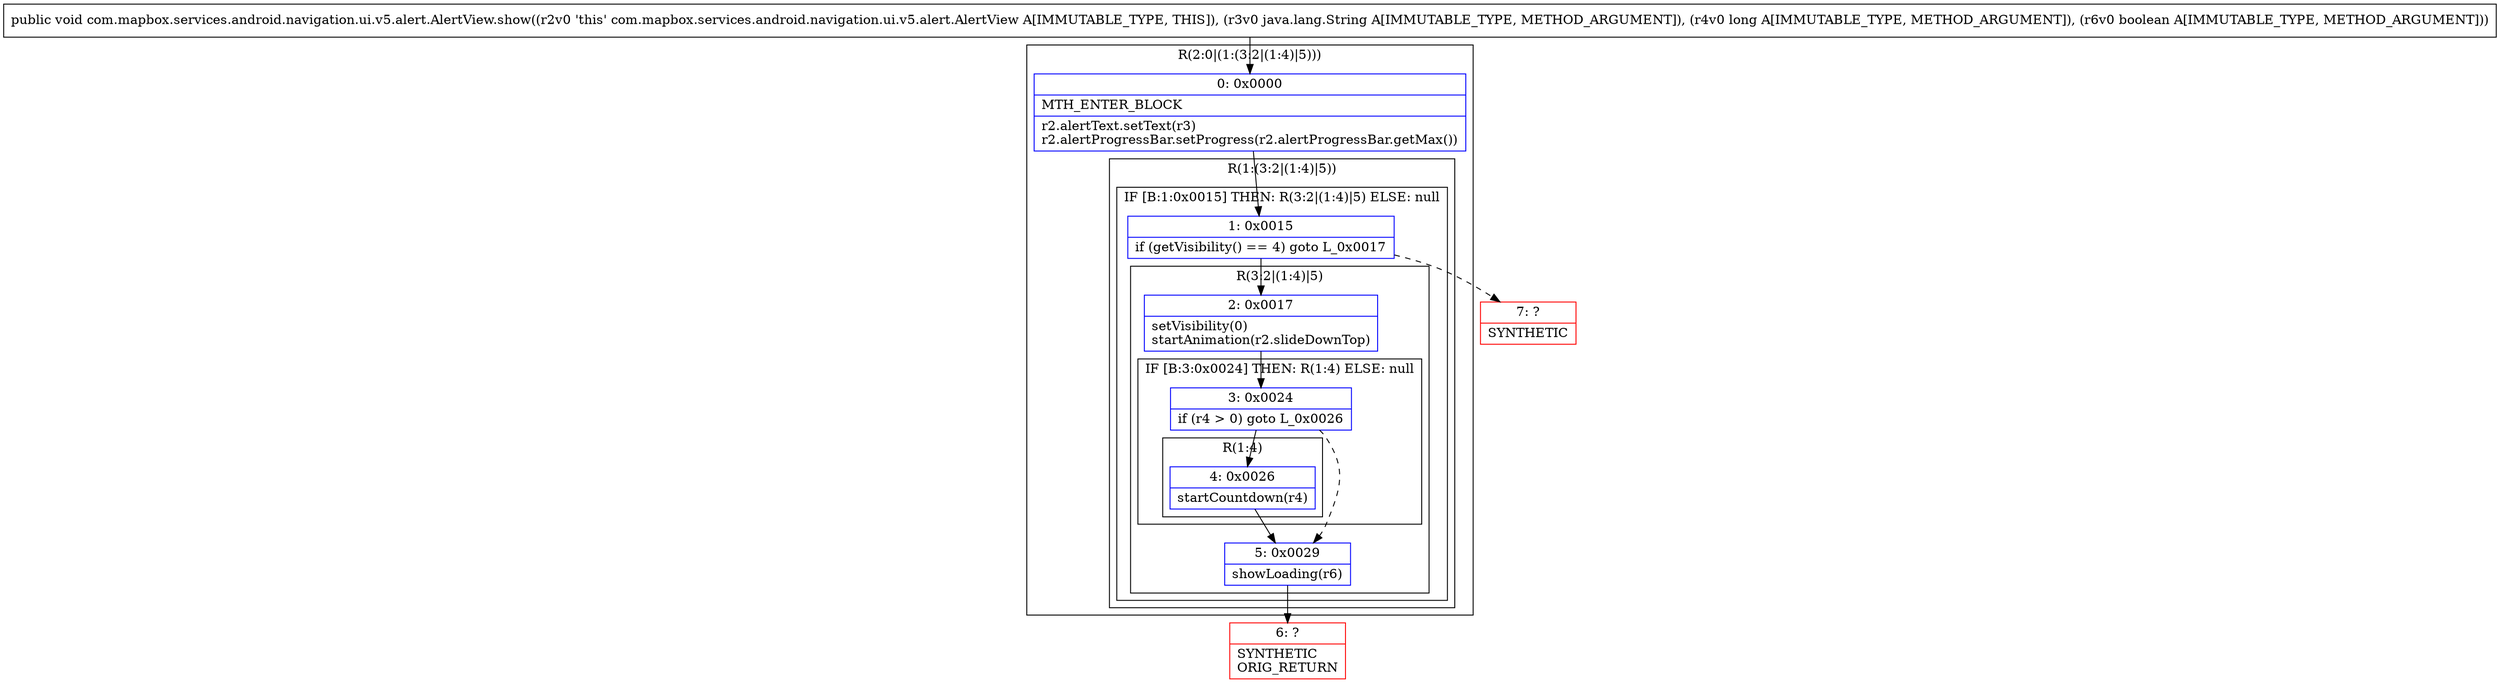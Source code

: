 digraph "CFG forcom.mapbox.services.android.navigation.ui.v5.alert.AlertView.show(Ljava\/lang\/String;JZ)V" {
subgraph cluster_Region_734080438 {
label = "R(2:0|(1:(3:2|(1:4)|5)))";
node [shape=record,color=blue];
Node_0 [shape=record,label="{0\:\ 0x0000|MTH_ENTER_BLOCK\l|r2.alertText.setText(r3)\lr2.alertProgressBar.setProgress(r2.alertProgressBar.getMax())\l}"];
subgraph cluster_Region_1198076783 {
label = "R(1:(3:2|(1:4)|5))";
node [shape=record,color=blue];
subgraph cluster_IfRegion_2069839295 {
label = "IF [B:1:0x0015] THEN: R(3:2|(1:4)|5) ELSE: null";
node [shape=record,color=blue];
Node_1 [shape=record,label="{1\:\ 0x0015|if (getVisibility() == 4) goto L_0x0017\l}"];
subgraph cluster_Region_74026212 {
label = "R(3:2|(1:4)|5)";
node [shape=record,color=blue];
Node_2 [shape=record,label="{2\:\ 0x0017|setVisibility(0)\lstartAnimation(r2.slideDownTop)\l}"];
subgraph cluster_IfRegion_652717378 {
label = "IF [B:3:0x0024] THEN: R(1:4) ELSE: null";
node [shape=record,color=blue];
Node_3 [shape=record,label="{3\:\ 0x0024|if (r4 \> 0) goto L_0x0026\l}"];
subgraph cluster_Region_681246906 {
label = "R(1:4)";
node [shape=record,color=blue];
Node_4 [shape=record,label="{4\:\ 0x0026|startCountdown(r4)\l}"];
}
}
Node_5 [shape=record,label="{5\:\ 0x0029|showLoading(r6)\l}"];
}
}
}
}
Node_6 [shape=record,color=red,label="{6\:\ ?|SYNTHETIC\lORIG_RETURN\l}"];
Node_7 [shape=record,color=red,label="{7\:\ ?|SYNTHETIC\l}"];
MethodNode[shape=record,label="{public void com.mapbox.services.android.navigation.ui.v5.alert.AlertView.show((r2v0 'this' com.mapbox.services.android.navigation.ui.v5.alert.AlertView A[IMMUTABLE_TYPE, THIS]), (r3v0 java.lang.String A[IMMUTABLE_TYPE, METHOD_ARGUMENT]), (r4v0 long A[IMMUTABLE_TYPE, METHOD_ARGUMENT]), (r6v0 boolean A[IMMUTABLE_TYPE, METHOD_ARGUMENT])) }"];
MethodNode -> Node_0;
Node_0 -> Node_1;
Node_1 -> Node_2;
Node_1 -> Node_7[style=dashed];
Node_2 -> Node_3;
Node_3 -> Node_4;
Node_3 -> Node_5[style=dashed];
Node_4 -> Node_5;
Node_5 -> Node_6;
}

